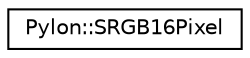digraph "Graphical Class Hierarchy"
{
  edge [fontname="Helvetica",fontsize="10",labelfontname="Helvetica",labelfontsize="10"];
  node [fontname="Helvetica",fontsize="10",shape=record];
  rankdir="LR";
  Node1 [label="Pylon::SRGB16Pixel",height=0.2,width=0.4,color="black", fillcolor="white", style="filled",URL="$struct_pylon_1_1_s_r_g_b16_pixel.html",tooltip="Describes the memory layout of a RGB16 pixel. "];
}
